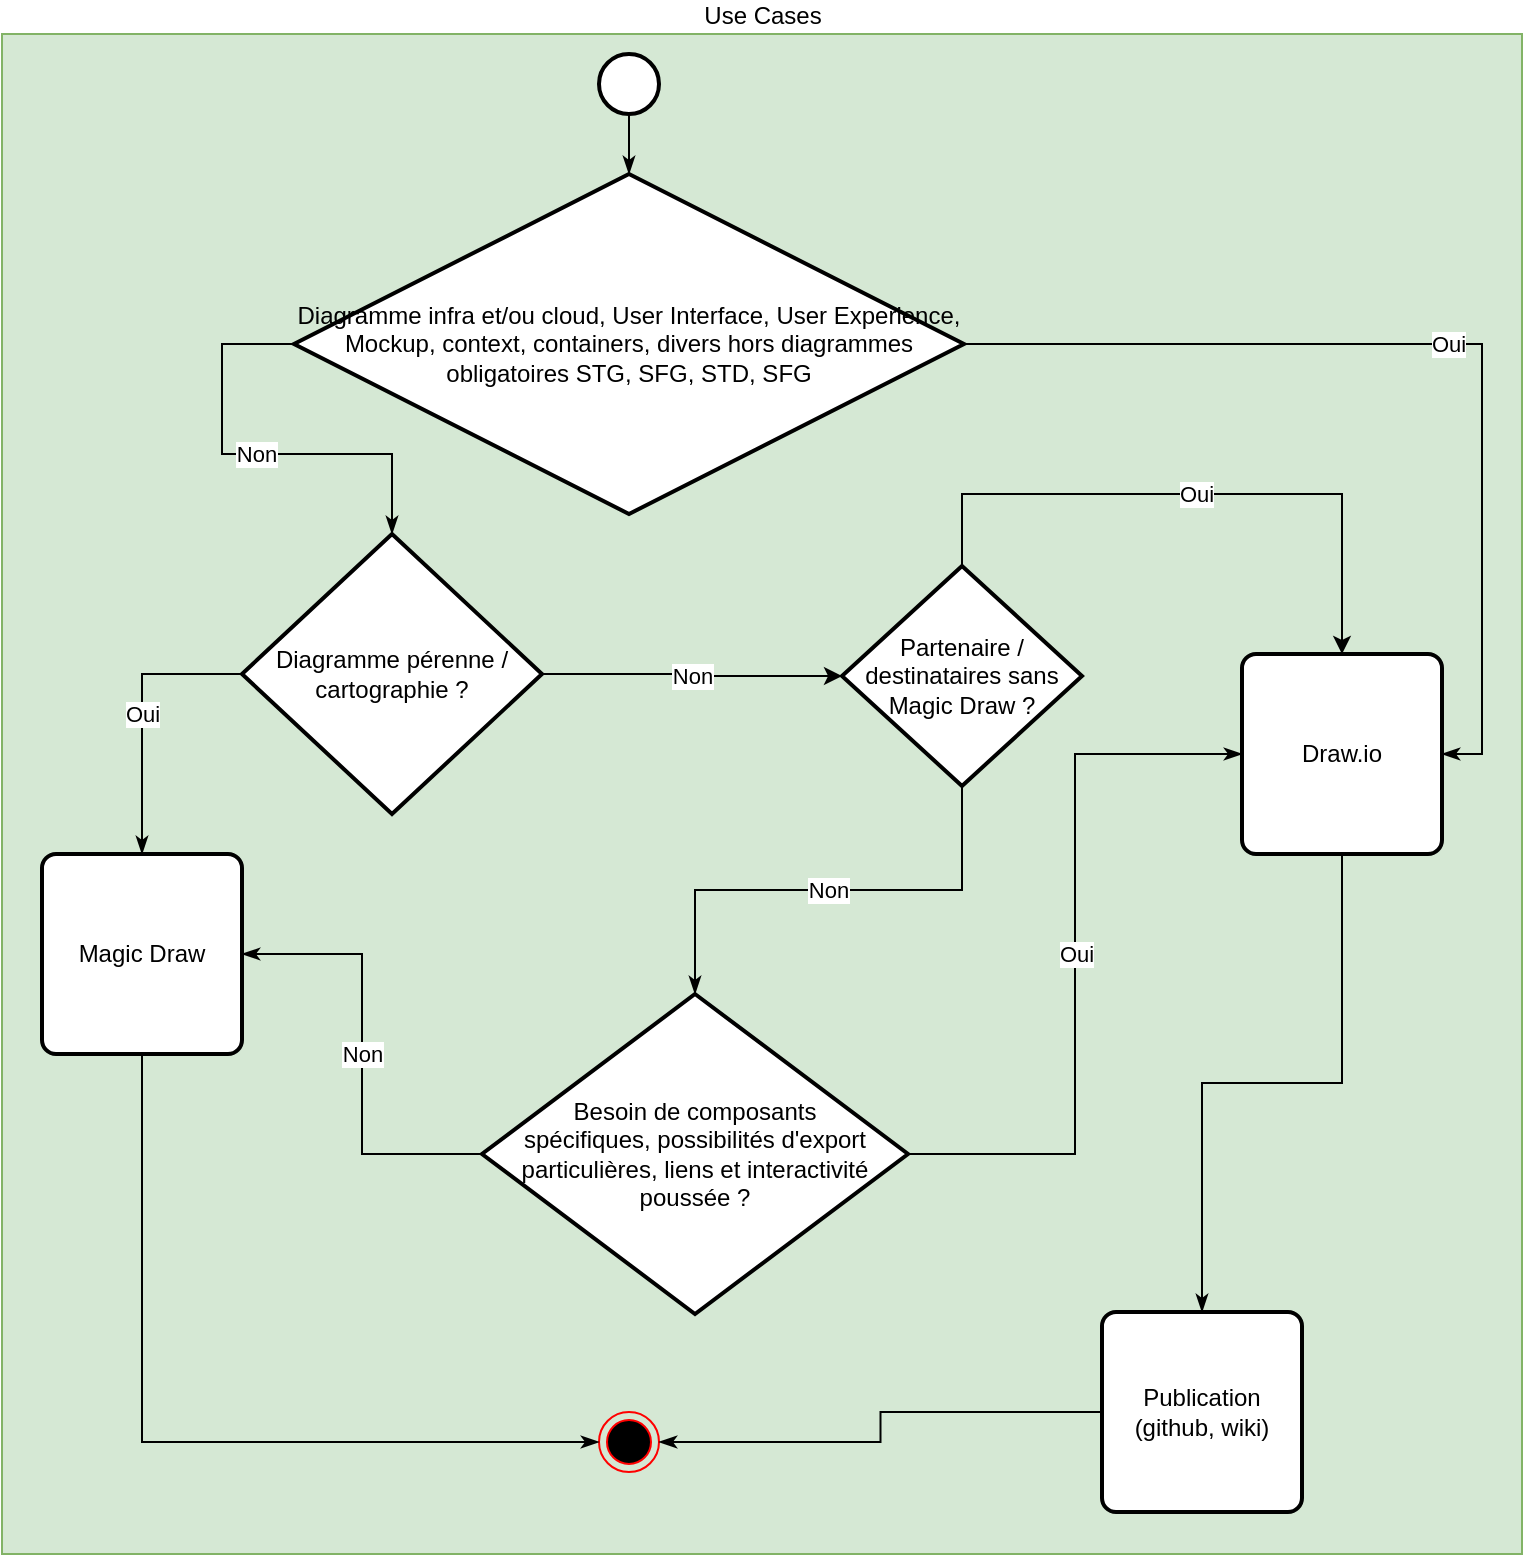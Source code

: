 <mxfile version="10.5.9" type="github"><diagram id="dGXG9EEw3VxxWfBzdiAl" name="Page-1"><mxGraphModel dx="943" dy="487" grid="1" gridSize="10" guides="1" tooltips="1" connect="1" arrows="1" fold="1" page="1" pageScale="1" pageWidth="827" pageHeight="1169" math="0" shadow="0"><root><mxCell id="0"/><mxCell id="1" parent="0"/><object label="Use Cases" Zone="RLE" id="9zKPd-A9BQUuMFw2OS1N-33"><mxCell style="verticalLabelPosition=top;verticalAlign=bottom;html=1;shape=mxgraph.basic.rect;fillColor=#d5e8d4;fillColor2=none;strokeColor=#82b366;strokeWidth=1;size=20;indent=5;connectable=0;labelPosition=center;align=center;" parent="1" vertex="1"><mxGeometry x="10" y="510" width="760" height="760" as="geometry"/></mxCell></object><mxCell id="9zKPd-A9BQUuMFw2OS1N-2" value="" style="ellipse;html=1;shape=endState;fillColor=#000000;strokeColor=#ff0000;" parent="1" vertex="1"><mxGeometry x="308.5" y="1199" width="30" height="30" as="geometry"/></mxCell><mxCell id="9zKPd-A9BQUuMFw2OS1N-21" style="edgeStyle=orthogonalEdgeStyle;rounded=0;orthogonalLoop=1;jettySize=auto;html=1;entryX=0.5;entryY=0;entryDx=0;entryDy=0;entryPerimeter=0;startArrow=none;startFill=0;startSize=0;endArrow=classicThin;endFill=1;strokeColor=#000000;" parent="1" source="9zKPd-A9BQUuMFw2OS1N-3" target="9zKPd-A9BQUuMFw2OS1N-19" edge="1"><mxGeometry relative="1" as="geometry"/></mxCell><mxCell id="9zKPd-A9BQUuMFw2OS1N-3" value="" style="strokeWidth=2;html=1;shape=mxgraph.flowchart.start_2;whiteSpace=wrap;" parent="1" vertex="1"><mxGeometry x="308.5" y="520" width="30" height="30" as="geometry"/></mxCell><mxCell id="9zKPd-A9BQUuMFw2OS1N-9" value="Non" style="edgeStyle=orthogonalEdgeStyle;rounded=0;orthogonalLoop=1;jettySize=auto;html=1;entryX=0;entryY=0.5;entryDx=0;entryDy=0;entryPerimeter=0;labelBackgroundColor=#ffffff;" parent="1" source="9zKPd-A9BQUuMFw2OS1N-4" target="9zKPd-A9BQUuMFw2OS1N-7" edge="1"><mxGeometry relative="1" as="geometry"/></mxCell><mxCell id="9zKPd-A9BQUuMFw2OS1N-16" value="Oui" style="edgeStyle=orthogonalEdgeStyle;rounded=0;orthogonalLoop=1;jettySize=auto;html=1;entryX=0.5;entryY=0;entryDx=0;entryDy=0;startArrow=none;startFill=0;startSize=0;endArrow=classicThin;endFill=1;strokeColor=#000000;exitX=0;exitY=0.5;exitDx=0;exitDy=0;exitPerimeter=0;" parent="1" source="9zKPd-A9BQUuMFw2OS1N-4" target="9zKPd-A9BQUuMFw2OS1N-15" edge="1"><mxGeometry relative="1" as="geometry"/></mxCell><mxCell id="9zKPd-A9BQUuMFw2OS1N-4" value="Diagramme pérenne / cartographie ?" style="strokeWidth=2;html=1;shape=mxgraph.flowchart.decision;whiteSpace=wrap;" parent="1" vertex="1"><mxGeometry x="130" y="760" width="150" height="140" as="geometry"/></mxCell><mxCell id="9zKPd-A9BQUuMFw2OS1N-10" value="Oui" style="edgeStyle=orthogonalEdgeStyle;rounded=0;orthogonalLoop=1;jettySize=auto;html=1;exitX=0.5;exitY=0;exitDx=0;exitDy=0;exitPerimeter=0;entryX=0.5;entryY=0;entryDx=0;entryDy=0;" parent="1" source="9zKPd-A9BQUuMFw2OS1N-7" target="9zKPd-A9BQUuMFw2OS1N-11" edge="1"><mxGeometry relative="1" as="geometry"><mxPoint x="650" y="855" as="targetPoint"/><Array as="points"><mxPoint x="490" y="740"/><mxPoint x="680" y="740"/></Array></mxGeometry></mxCell><mxCell id="9zKPd-A9BQUuMFw2OS1N-31" value="Non" style="edgeStyle=orthogonalEdgeStyle;rounded=0;orthogonalLoop=1;jettySize=auto;html=1;entryX=0.5;entryY=0;entryDx=0;entryDy=0;entryPerimeter=0;startArrow=none;startFill=0;startSize=0;endArrow=classicThin;endFill=1;strokeColor=#000000;" parent="1" source="9zKPd-A9BQUuMFw2OS1N-7" target="9zKPd-A9BQUuMFw2OS1N-30" edge="1"><mxGeometry relative="1" as="geometry"/></mxCell><mxCell id="9zKPd-A9BQUuMFw2OS1N-7" value="Partenaire / destinataires sans Magic Draw ?" style="strokeWidth=2;html=1;shape=mxgraph.flowchart.decision;whiteSpace=wrap;" parent="1" vertex="1"><mxGeometry x="430" y="776" width="120" height="110" as="geometry"/></mxCell><mxCell id="9zKPd-A9BQUuMFw2OS1N-12" style="rounded=0;orthogonalLoop=1;jettySize=auto;html=1;entryX=0.5;entryY=0;entryDx=0;entryDy=0;endArrow=classicThin;endFill=1;startArrow=none;startFill=0;strokeColor=#000000;startSize=0;edgeStyle=orthogonalEdgeStyle;" parent="1" source="9zKPd-A9BQUuMFw2OS1N-11" target="9zKPd-A9BQUuMFw2OS1N-13" edge="1"><mxGeometry relative="1" as="geometry"/></mxCell><mxCell id="9zKPd-A9BQUuMFw2OS1N-11" value="Draw.io" style="rounded=1;whiteSpace=wrap;html=1;absoluteArcSize=1;arcSize=14;strokeWidth=2;" parent="1" vertex="1"><mxGeometry x="630" y="820" width="100" height="100" as="geometry"/></mxCell><mxCell id="9zKPd-A9BQUuMFw2OS1N-14" style="edgeStyle=orthogonalEdgeStyle;rounded=0;orthogonalLoop=1;jettySize=auto;html=1;entryX=1;entryY=0.5;entryDx=0;entryDy=0;startArrow=none;startFill=0;startSize=0;endArrow=classicThin;endFill=1;strokeColor=#000000;" parent="1" source="9zKPd-A9BQUuMFw2OS1N-13" target="9zKPd-A9BQUuMFw2OS1N-2" edge="1"><mxGeometry relative="1" as="geometry"/></mxCell><mxCell id="9zKPd-A9BQUuMFw2OS1N-13" value="Publication&lt;br&gt;(github, wiki)&lt;br&gt;" style="rounded=1;whiteSpace=wrap;html=1;absoluteArcSize=1;arcSize=14;strokeWidth=2;" parent="1" vertex="1"><mxGeometry x="560" y="1149" width="100" height="100" as="geometry"/></mxCell><mxCell id="9zKPd-A9BQUuMFw2OS1N-17" style="edgeStyle=orthogonalEdgeStyle;rounded=0;orthogonalLoop=1;jettySize=auto;html=1;entryX=0;entryY=0.5;entryDx=0;entryDy=0;startArrow=none;startFill=0;startSize=0;endArrow=classicThin;endFill=1;strokeColor=#000000;exitX=0.5;exitY=1;exitDx=0;exitDy=0;" parent="1" source="9zKPd-A9BQUuMFw2OS1N-15" target="9zKPd-A9BQUuMFw2OS1N-2" edge="1"><mxGeometry relative="1" as="geometry"/></mxCell><mxCell id="9zKPd-A9BQUuMFw2OS1N-15" value="Magic Draw" style="rounded=1;whiteSpace=wrap;html=1;absoluteArcSize=1;arcSize=14;strokeWidth=2;" parent="1" vertex="1"><mxGeometry x="30" y="920" width="100" height="100" as="geometry"/></mxCell><mxCell id="9zKPd-A9BQUuMFw2OS1N-22" value="Non" style="edgeStyle=orthogonalEdgeStyle;rounded=0;orthogonalLoop=1;jettySize=auto;html=1;entryX=0.5;entryY=0;entryDx=0;entryDy=0;entryPerimeter=0;startArrow=none;startFill=0;startSize=0;endArrow=classicThin;endFill=1;strokeColor=#000000;exitX=0;exitY=0.5;exitDx=0;exitDy=0;exitPerimeter=0;" parent="1" source="9zKPd-A9BQUuMFw2OS1N-19" target="9zKPd-A9BQUuMFw2OS1N-4" edge="1"><mxGeometry relative="1" as="geometry"><Array as="points"><mxPoint x="120" y="665"/><mxPoint x="120" y="720"/><mxPoint x="205" y="720"/></Array></mxGeometry></mxCell><mxCell id="9zKPd-A9BQUuMFw2OS1N-29" value="Oui" style="edgeStyle=orthogonalEdgeStyle;rounded=0;orthogonalLoop=1;jettySize=auto;html=1;entryX=1;entryY=0.5;entryDx=0;entryDy=0;startArrow=none;startFill=0;startSize=0;endArrow=classicThin;endFill=1;strokeColor=#000000;" parent="1" source="9zKPd-A9BQUuMFw2OS1N-19" target="9zKPd-A9BQUuMFw2OS1N-11" edge="1"><mxGeometry relative="1" as="geometry"/></mxCell><mxCell id="9zKPd-A9BQUuMFw2OS1N-19" value="Diagramme infra et/ou cloud, User Interface, User Experience, Mockup, context, containers, divers hors diagrammes obligatoires STG, SFG, STD, SFG" style="strokeWidth=2;html=1;shape=mxgraph.flowchart.decision;whiteSpace=wrap;" parent="1" vertex="1"><mxGeometry x="156" y="580" width="335" height="170" as="geometry"/></mxCell><mxCell id="9zKPd-A9BQUuMFw2OS1N-32" value="Oui" style="edgeStyle=orthogonalEdgeStyle;rounded=0;orthogonalLoop=1;jettySize=auto;html=1;entryX=0;entryY=0.5;entryDx=0;entryDy=0;startArrow=none;startFill=0;startSize=0;endArrow=classicThin;endFill=1;strokeColor=#000000;" parent="1" source="9zKPd-A9BQUuMFw2OS1N-30" target="9zKPd-A9BQUuMFw2OS1N-11" edge="1"><mxGeometry relative="1" as="geometry"/></mxCell><mxCell id="9zKPd-A9BQUuMFw2OS1N-34" value="Non" style="edgeStyle=orthogonalEdgeStyle;rounded=0;orthogonalLoop=1;jettySize=auto;html=1;exitX=0;exitY=0.5;exitDx=0;exitDy=0;exitPerimeter=0;startArrow=none;startFill=0;startSize=0;endArrow=classicThin;endFill=1;strokeColor=#000000;" parent="1" source="9zKPd-A9BQUuMFw2OS1N-30" target="9zKPd-A9BQUuMFw2OS1N-15" edge="1"><mxGeometry relative="1" as="geometry"/></mxCell><mxCell id="9zKPd-A9BQUuMFw2OS1N-30" value="Besoin de composants&lt;br&gt;spécifiques, possibilités d'export particulières, liens et interactivité poussée ?" style="strokeWidth=2;html=1;shape=mxgraph.flowchart.decision;whiteSpace=wrap;" parent="1" vertex="1"><mxGeometry x="250" y="990" width="213" height="160" as="geometry"/></mxCell></root></mxGraphModel></diagram></mxfile>